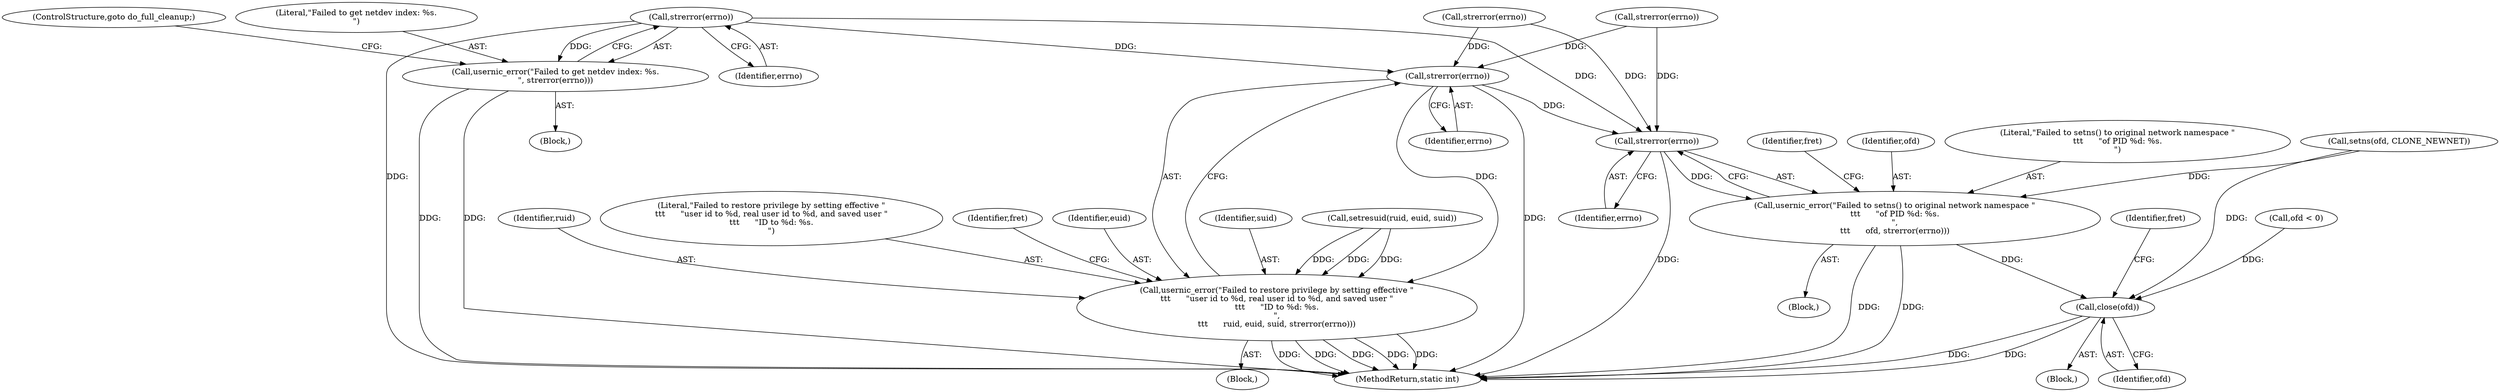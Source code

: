 digraph "0_lxc_16af238036a5464ae8f2420ed3af214f0de875f9@API" {
"1000248" [label="(Call,strerror(errno))"];
"1000246" [label="(Call,usernic_error(\"Failed to get netdev index: %s.\n\", strerror(errno)))"];
"1000318" [label="(Call,strerror(errno))"];
"1000313" [label="(Call,usernic_error(\"Failed to restore privilege by setting effective \"\n\t\t\t      \"user id to %d, real user id to %d, and saved user \"\n\t\t\t      \"ID to %d: %s.\n\",\n\t\t\t      ruid, euid, suid, strerror(errno)))"];
"1000337" [label="(Call,strerror(errno))"];
"1000334" [label="(Call,usernic_error(\"Failed to setns() to original network namespace \"\n\t\t\t      \"of PID %d: %s.\n\",\n\t\t\t      ofd, strerror(errno)))"];
"1000350" [label="(Call,close(ofd))"];
"1000285" [label="(Call,strerror(errno))"];
"1000304" [label="(Call,setresuid(ruid, euid, suid))"];
"1000110" [label="(Block,)"];
"1000246" [label="(Call,usernic_error(\"Failed to get netdev index: %s.\n\", strerror(errno)))"];
"1000250" [label="(ControlStructure,goto do_full_cleanup;)"];
"1000340" [label="(Identifier,fret)"];
"1000223" [label="(Call,strerror(errno))"];
"1000333" [label="(Block,)"];
"1000336" [label="(Identifier,ofd)"];
"1000247" [label="(Literal,\"Failed to get netdev index: %s.\n\")"];
"1000351" [label="(Identifier,ofd)"];
"1000326" [label="(Call,setns(ofd, CLONE_NEWNET))"];
"1000350" [label="(Call,close(ofd))"];
"1000338" [label="(Identifier,errno)"];
"1000315" [label="(Identifier,ruid)"];
"1000354" [label="(MethodReturn,static int)"];
"1000318" [label="(Call,strerror(errno))"];
"1000248" [label="(Call,strerror(errno))"];
"1000314" [label="(Literal,\"Failed to restore privilege by setting effective \"\n\t\t\t      \"user id to %d, real user id to %d, and saved user \"\n\t\t\t      \"ID to %d: %s.\n\")"];
"1000145" [label="(Call,ofd < 0)"];
"1000321" [label="(Identifier,fret)"];
"1000249" [label="(Identifier,errno)"];
"1000319" [label="(Identifier,errno)"];
"1000313" [label="(Call,usernic_error(\"Failed to restore privilege by setting effective \"\n\t\t\t      \"user id to %d, real user id to %d, and saved user \"\n\t\t\t      \"ID to %d: %s.\n\",\n\t\t\t      ruid, euid, suid, strerror(errno)))"];
"1000334" [label="(Call,usernic_error(\"Failed to setns() to original network namespace \"\n\t\t\t      \"of PID %d: %s.\n\",\n\t\t\t      ofd, strerror(errno)))"];
"1000245" [label="(Block,)"];
"1000335" [label="(Literal,\"Failed to setns() to original network namespace \"\n\t\t\t      \"of PID %d: %s.\n\")"];
"1000316" [label="(Identifier,euid)"];
"1000353" [label="(Identifier,fret)"];
"1000312" [label="(Block,)"];
"1000337" [label="(Call,strerror(errno))"];
"1000317" [label="(Identifier,suid)"];
"1000248" -> "1000246"  [label="AST: "];
"1000248" -> "1000249"  [label="CFG: "];
"1000249" -> "1000248"  [label="AST: "];
"1000246" -> "1000248"  [label="CFG: "];
"1000248" -> "1000354"  [label="DDG: "];
"1000248" -> "1000246"  [label="DDG: "];
"1000248" -> "1000318"  [label="DDG: "];
"1000248" -> "1000337"  [label="DDG: "];
"1000246" -> "1000245"  [label="AST: "];
"1000247" -> "1000246"  [label="AST: "];
"1000250" -> "1000246"  [label="CFG: "];
"1000246" -> "1000354"  [label="DDG: "];
"1000246" -> "1000354"  [label="DDG: "];
"1000318" -> "1000313"  [label="AST: "];
"1000318" -> "1000319"  [label="CFG: "];
"1000319" -> "1000318"  [label="AST: "];
"1000313" -> "1000318"  [label="CFG: "];
"1000318" -> "1000354"  [label="DDG: "];
"1000318" -> "1000313"  [label="DDG: "];
"1000285" -> "1000318"  [label="DDG: "];
"1000223" -> "1000318"  [label="DDG: "];
"1000318" -> "1000337"  [label="DDG: "];
"1000313" -> "1000312"  [label="AST: "];
"1000314" -> "1000313"  [label="AST: "];
"1000315" -> "1000313"  [label="AST: "];
"1000316" -> "1000313"  [label="AST: "];
"1000317" -> "1000313"  [label="AST: "];
"1000321" -> "1000313"  [label="CFG: "];
"1000313" -> "1000354"  [label="DDG: "];
"1000313" -> "1000354"  [label="DDG: "];
"1000313" -> "1000354"  [label="DDG: "];
"1000313" -> "1000354"  [label="DDG: "];
"1000313" -> "1000354"  [label="DDG: "];
"1000304" -> "1000313"  [label="DDG: "];
"1000304" -> "1000313"  [label="DDG: "];
"1000304" -> "1000313"  [label="DDG: "];
"1000337" -> "1000334"  [label="AST: "];
"1000337" -> "1000338"  [label="CFG: "];
"1000338" -> "1000337"  [label="AST: "];
"1000334" -> "1000337"  [label="CFG: "];
"1000337" -> "1000354"  [label="DDG: "];
"1000337" -> "1000334"  [label="DDG: "];
"1000285" -> "1000337"  [label="DDG: "];
"1000223" -> "1000337"  [label="DDG: "];
"1000334" -> "1000333"  [label="AST: "];
"1000335" -> "1000334"  [label="AST: "];
"1000336" -> "1000334"  [label="AST: "];
"1000340" -> "1000334"  [label="CFG: "];
"1000334" -> "1000354"  [label="DDG: "];
"1000334" -> "1000354"  [label="DDG: "];
"1000326" -> "1000334"  [label="DDG: "];
"1000334" -> "1000350"  [label="DDG: "];
"1000350" -> "1000110"  [label="AST: "];
"1000350" -> "1000351"  [label="CFG: "];
"1000351" -> "1000350"  [label="AST: "];
"1000353" -> "1000350"  [label="CFG: "];
"1000350" -> "1000354"  [label="DDG: "];
"1000350" -> "1000354"  [label="DDG: "];
"1000326" -> "1000350"  [label="DDG: "];
"1000145" -> "1000350"  [label="DDG: "];
}
